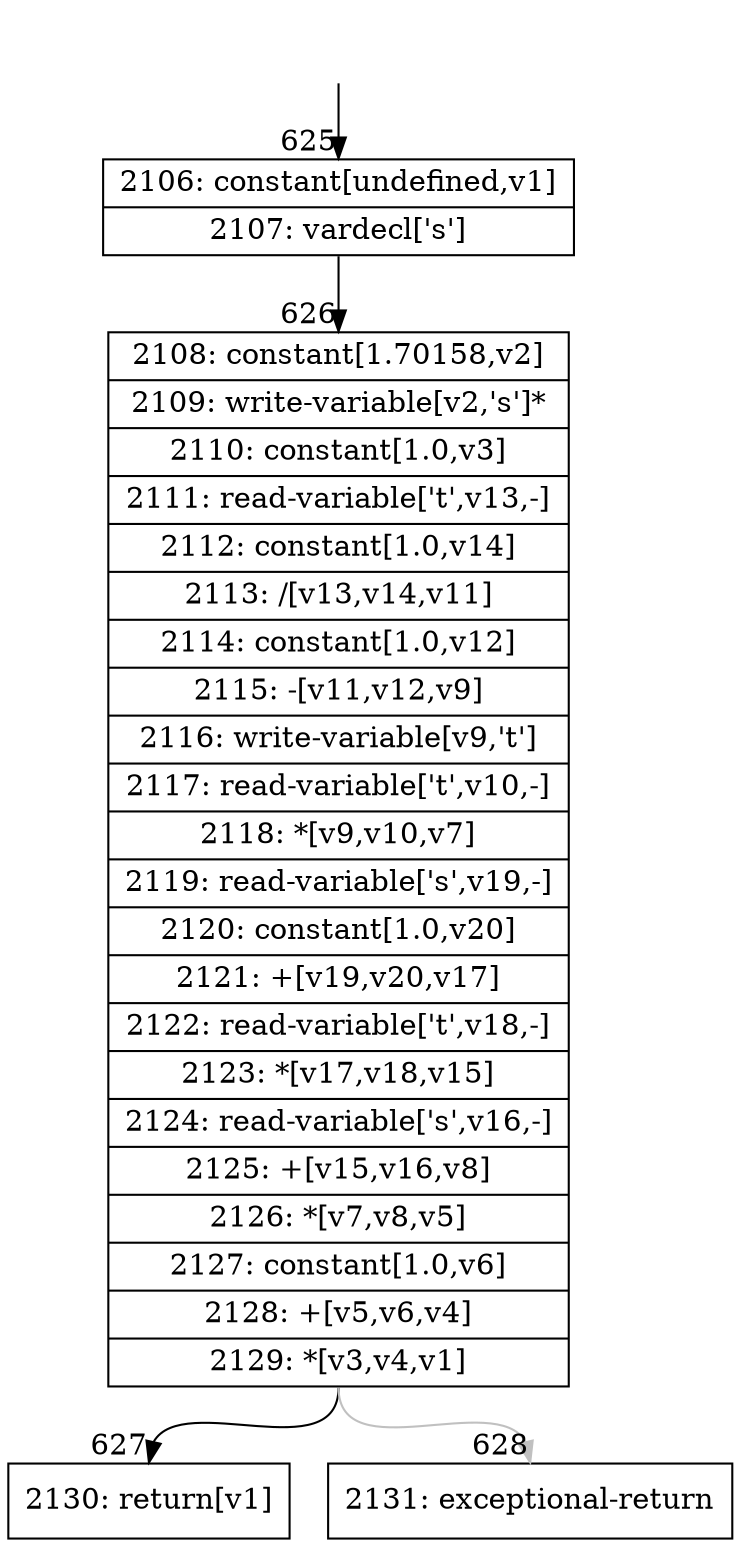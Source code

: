 digraph {
rankdir="TD"
BB_entry66[shape=none,label=""];
BB_entry66 -> BB625 [tailport=s, headport=n, headlabel="    625"]
BB625 [shape=record label="{2106: constant[undefined,v1]|2107: vardecl['s']}" ] 
BB625 -> BB626 [tailport=s, headport=n, headlabel="      626"]
BB626 [shape=record label="{2108: constant[1.70158,v2]|2109: write-variable[v2,'s']*|2110: constant[1.0,v3]|2111: read-variable['t',v13,-]|2112: constant[1.0,v14]|2113: /[v13,v14,v11]|2114: constant[1.0,v12]|2115: -[v11,v12,v9]|2116: write-variable[v9,'t']|2117: read-variable['t',v10,-]|2118: *[v9,v10,v7]|2119: read-variable['s',v19,-]|2120: constant[1.0,v20]|2121: +[v19,v20,v17]|2122: read-variable['t',v18,-]|2123: *[v17,v18,v15]|2124: read-variable['s',v16,-]|2125: +[v15,v16,v8]|2126: *[v7,v8,v5]|2127: constant[1.0,v6]|2128: +[v5,v6,v4]|2129: *[v3,v4,v1]}" ] 
BB626 -> BB627 [tailport=s, headport=n, headlabel="      627"]
BB626 -> BB628 [tailport=s, headport=n, color=gray, headlabel="      628"]
BB627 [shape=record label="{2130: return[v1]}" ] 
BB628 [shape=record label="{2131: exceptional-return}" ] 
//#$~ 640
}
